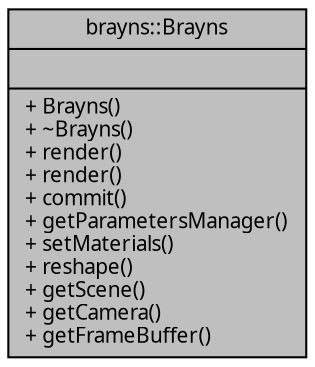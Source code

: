 digraph "brayns::Brayns"
{
  edge [fontname="Sans",fontsize="10",labelfontname="Sans",labelfontsize="10"];
  node [fontname="Sans",fontsize="10",shape=record];
  Node1 [label="{brayns::Brayns\n||+ Brayns()\l+ ~Brayns()\l+ render()\l+ render()\l+ commit()\l+ getParametersManager()\l+ setMaterials()\l+ reshape()\l+ getScene()\l+ getCamera()\l+ getFrameBuffer()\l}",height=0.2,width=0.4,color="black", fillcolor="grey75", style="filled" fontcolor="black"];
}
